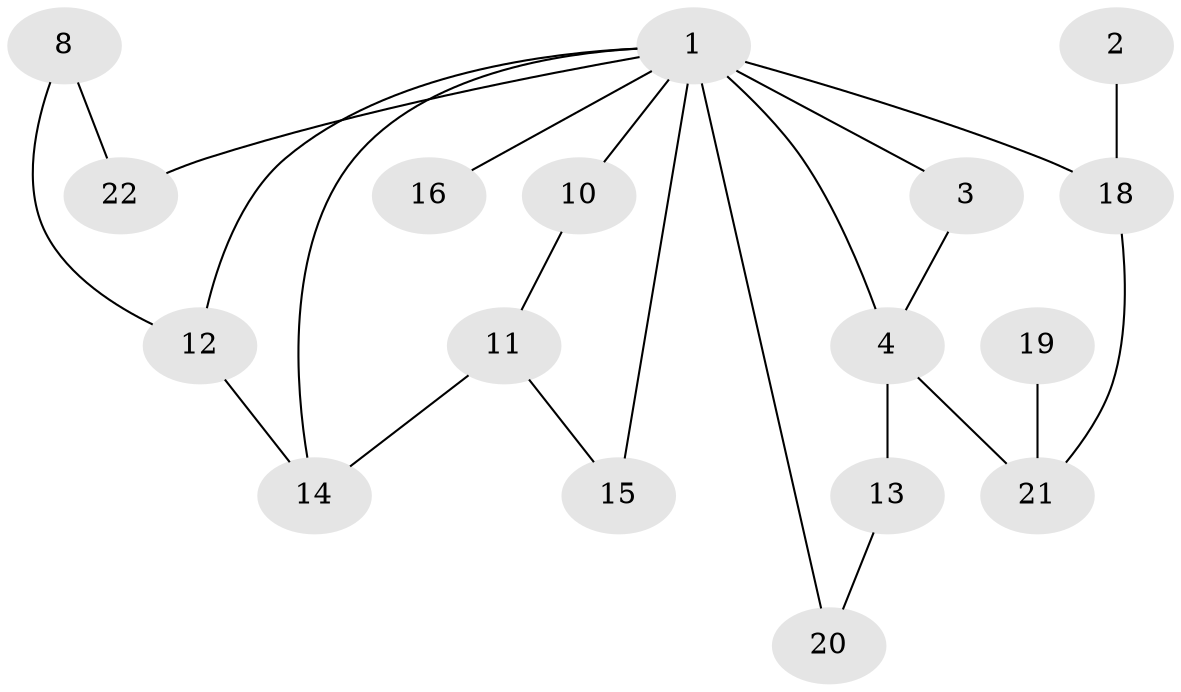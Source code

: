 // original degree distribution, {3: 0.22857142857142856, 5: 0.11428571428571428, 1: 0.2571428571428571, 2: 0.2, 6: 0.02857142857142857, 0: 0.05714285714285714, 4: 0.08571428571428572, 7: 0.02857142857142857}
// Generated by graph-tools (version 1.1) at 2025/48/03/04/25 22:48:34]
// undirected, 17 vertices, 23 edges
graph export_dot {
  node [color=gray90,style=filled];
  1;
  2;
  3;
  4;
  8;
  10;
  11;
  12;
  13;
  14;
  15;
  16;
  18;
  19;
  20;
  21;
  22;
  1 -- 3 [weight=1.0];
  1 -- 4 [weight=3.0];
  1 -- 10 [weight=1.0];
  1 -- 12 [weight=1.0];
  1 -- 14 [weight=1.0];
  1 -- 15 [weight=1.0];
  1 -- 16 [weight=2.0];
  1 -- 18 [weight=2.0];
  1 -- 20 [weight=1.0];
  1 -- 22 [weight=2.0];
  2 -- 18 [weight=1.0];
  3 -- 4 [weight=1.0];
  4 -- 13 [weight=1.0];
  4 -- 21 [weight=2.0];
  8 -- 12 [weight=1.0];
  8 -- 22 [weight=1.0];
  10 -- 11 [weight=1.0];
  11 -- 14 [weight=2.0];
  11 -- 15 [weight=1.0];
  12 -- 14 [weight=2.0];
  13 -- 20 [weight=1.0];
  18 -- 21 [weight=1.0];
  19 -- 21 [weight=1.0];
}

